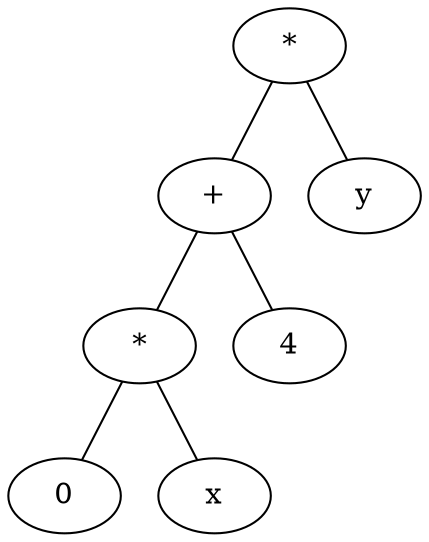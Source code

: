 graph Expression {
	node1927950199[label="*"];
	node1927950199 -- node868693306;
	node1927950199 -- node1746572565;
	node868693306[label="+"];
	node868693306 -- node989110044;
	node868693306 -- node424058530;
	node989110044[label="*"];
	node989110044 -- node321001045;
	node989110044 -- node791452441;
	node321001045[label=0];
	node791452441[label=x];
	node424058530[label=4];
	node1746572565[label=y];
}
